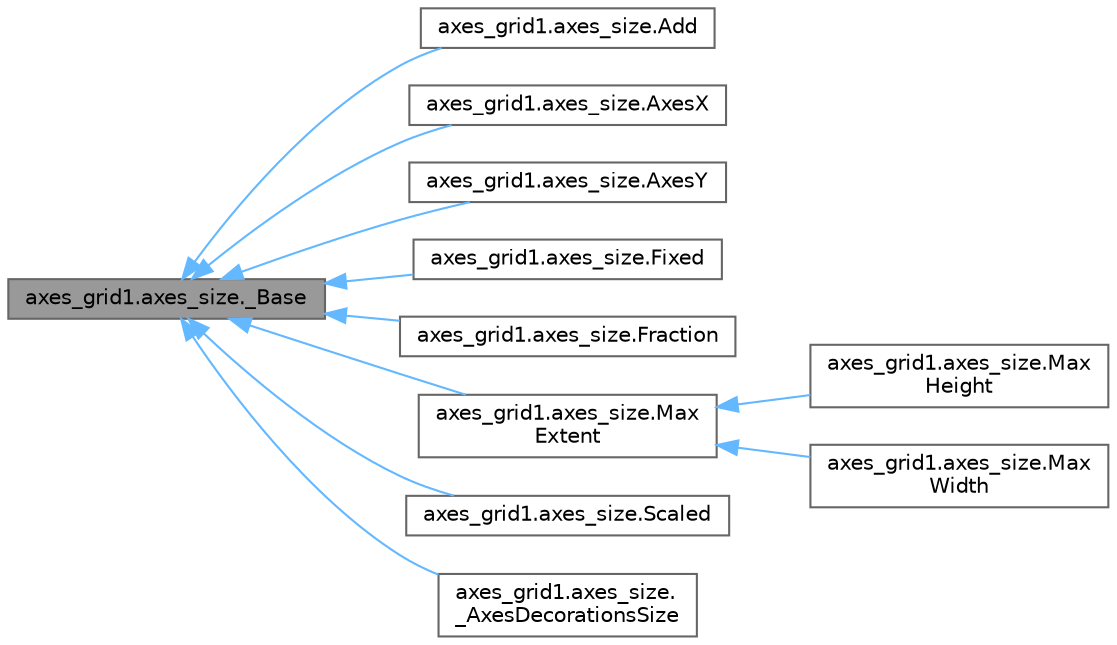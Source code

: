 digraph "axes_grid1.axes_size._Base"
{
 // LATEX_PDF_SIZE
  bgcolor="transparent";
  edge [fontname=Helvetica,fontsize=10,labelfontname=Helvetica,labelfontsize=10];
  node [fontname=Helvetica,fontsize=10,shape=box,height=0.2,width=0.4];
  rankdir="LR";
  Node1 [id="Node000001",label="axes_grid1.axes_size._Base",height=0.2,width=0.4,color="gray40", fillcolor="grey60", style="filled", fontcolor="black",tooltip=" "];
  Node1 -> Node2 [id="edge1_Node000001_Node000002",dir="back",color="steelblue1",style="solid",tooltip=" "];
  Node2 [id="Node000002",label="axes_grid1.axes_size.Add",height=0.2,width=0.4,color="gray40", fillcolor="white", style="filled",URL="$dc/d09/classaxes__grid1_1_1axes__size_1_1Add.html",tooltip=" "];
  Node1 -> Node3 [id="edge2_Node000001_Node000003",dir="back",color="steelblue1",style="solid",tooltip=" "];
  Node3 [id="Node000003",label="axes_grid1.axes_size.AxesX",height=0.2,width=0.4,color="gray40", fillcolor="white", style="filled",URL="$d7/da9/classaxes__grid1_1_1axes__size_1_1AxesX.html",tooltip=" "];
  Node1 -> Node4 [id="edge3_Node000001_Node000004",dir="back",color="steelblue1",style="solid",tooltip=" "];
  Node4 [id="Node000004",label="axes_grid1.axes_size.AxesY",height=0.2,width=0.4,color="gray40", fillcolor="white", style="filled",URL="$d6/d15/classaxes__grid1_1_1axes__size_1_1AxesY.html",tooltip=" "];
  Node1 -> Node5 [id="edge4_Node000001_Node000005",dir="back",color="steelblue1",style="solid",tooltip=" "];
  Node5 [id="Node000005",label="axes_grid1.axes_size.Fixed",height=0.2,width=0.4,color="gray40", fillcolor="white", style="filled",URL="$df/d87/classaxes__grid1_1_1axes__size_1_1Fixed.html",tooltip=" "];
  Node1 -> Node6 [id="edge5_Node000001_Node000006",dir="back",color="steelblue1",style="solid",tooltip=" "];
  Node6 [id="Node000006",label="axes_grid1.axes_size.Fraction",height=0.2,width=0.4,color="gray40", fillcolor="white", style="filled",URL="$d3/d11/classaxes__grid1_1_1axes__size_1_1Fraction.html",tooltip=" "];
  Node1 -> Node7 [id="edge6_Node000001_Node000007",dir="back",color="steelblue1",style="solid",tooltip=" "];
  Node7 [id="Node000007",label="axes_grid1.axes_size.Max\lExtent",height=0.2,width=0.4,color="gray40", fillcolor="white", style="filled",URL="$d3/dc9/classaxes__grid1_1_1axes__size_1_1MaxExtent.html",tooltip=" "];
  Node7 -> Node8 [id="edge7_Node000007_Node000008",dir="back",color="steelblue1",style="solid",tooltip=" "];
  Node8 [id="Node000008",label="axes_grid1.axes_size.Max\lHeight",height=0.2,width=0.4,color="gray40", fillcolor="white", style="filled",URL="$da/d12/classaxes__grid1_1_1axes__size_1_1MaxHeight.html",tooltip=" "];
  Node7 -> Node9 [id="edge8_Node000007_Node000009",dir="back",color="steelblue1",style="solid",tooltip=" "];
  Node9 [id="Node000009",label="axes_grid1.axes_size.Max\lWidth",height=0.2,width=0.4,color="gray40", fillcolor="white", style="filled",URL="$d9/d53/classaxes__grid1_1_1axes__size_1_1MaxWidth.html",tooltip=" "];
  Node1 -> Node10 [id="edge9_Node000001_Node000010",dir="back",color="steelblue1",style="solid",tooltip=" "];
  Node10 [id="Node000010",label="axes_grid1.axes_size.Scaled",height=0.2,width=0.4,color="gray40", fillcolor="white", style="filled",URL="$dd/daa/classaxes__grid1_1_1axes__size_1_1Scaled.html",tooltip=" "];
  Node1 -> Node11 [id="edge10_Node000001_Node000011",dir="back",color="steelblue1",style="solid",tooltip=" "];
  Node11 [id="Node000011",label="axes_grid1.axes_size.\l_AxesDecorationsSize",height=0.2,width=0.4,color="gray40", fillcolor="white", style="filled",URL="$df/d45/classaxes__grid1_1_1axes__size_1_1__AxesDecorationsSize.html",tooltip=" "];
}
